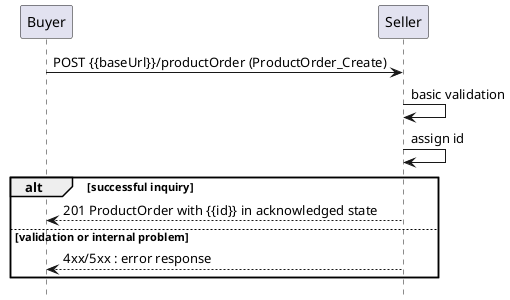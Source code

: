 @startuml

hide footbox

participant Buyer
participant Seller

Buyer -> Seller : POST {{baseUrl}}/productOrder (ProductOrder_Create)

Seller -> Seller : basic validation
Seller -> Seller : assign id
alt successful inquiry
    Buyer <-- Seller : 201 ProductOrder with {{id}} in acknowledged state
else validation or internal problem
    Buyer <-- Seller: 4xx/5xx : error response
end
@enduml
